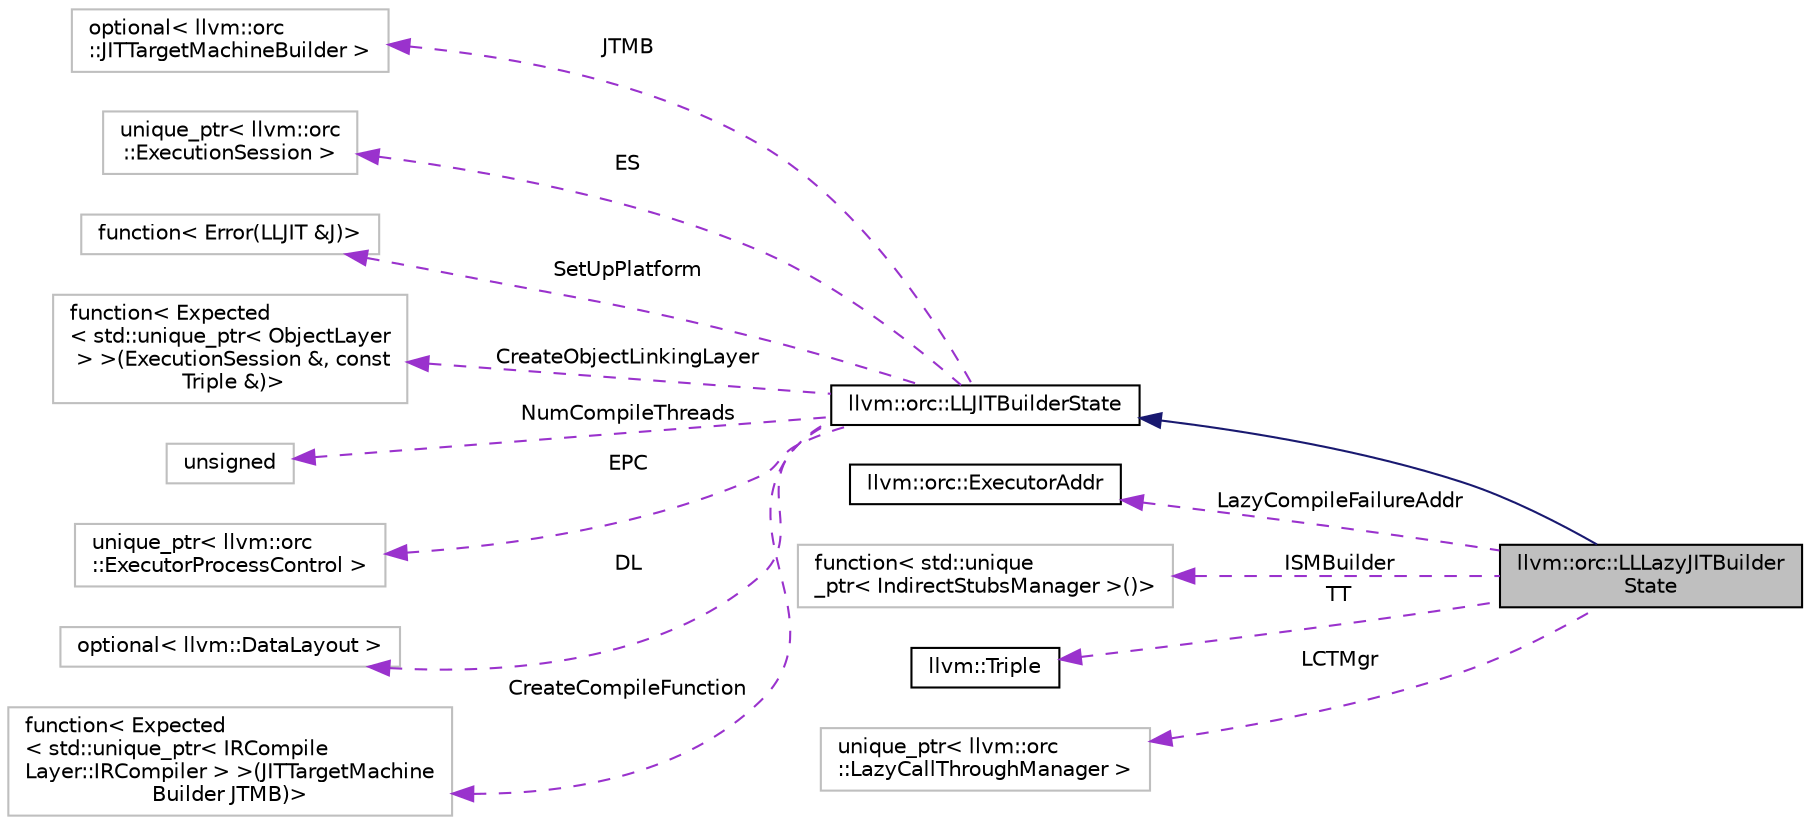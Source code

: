 digraph "llvm::orc::LLLazyJITBuilderState"
{
 // LATEX_PDF_SIZE
  bgcolor="transparent";
  edge [fontname="Helvetica",fontsize="10",labelfontname="Helvetica",labelfontsize="10"];
  node [fontname="Helvetica",fontsize="10",shape=record];
  rankdir="LR";
  Node1 [label="llvm::orc::LLLazyJITBuilder\lState",height=0.2,width=0.4,color="black", fillcolor="grey75", style="filled", fontcolor="black",tooltip=" "];
  Node2 -> Node1 [dir="back",color="midnightblue",fontsize="10",style="solid",fontname="Helvetica"];
  Node2 [label="llvm::orc::LLJITBuilderState",height=0.2,width=0.4,color="black",URL="$classllvm_1_1orc_1_1LLJITBuilderState.html",tooltip=" "];
  Node3 -> Node2 [dir="back",color="darkorchid3",fontsize="10",style="dashed",label=" JTMB" ,fontname="Helvetica"];
  Node3 [label="optional\< llvm::orc\l::JITTargetMachineBuilder \>",height=0.2,width=0.4,color="grey75",tooltip=" "];
  Node4 -> Node2 [dir="back",color="darkorchid3",fontsize="10",style="dashed",label=" ES" ,fontname="Helvetica"];
  Node4 [label="unique_ptr\< llvm::orc\l::ExecutionSession \>",height=0.2,width=0.4,color="grey75",tooltip=" "];
  Node5 -> Node2 [dir="back",color="darkorchid3",fontsize="10",style="dashed",label=" SetUpPlatform" ,fontname="Helvetica"];
  Node5 [label="function\< Error(LLJIT &J)\>",height=0.2,width=0.4,color="grey75",tooltip=" "];
  Node6 -> Node2 [dir="back",color="darkorchid3",fontsize="10",style="dashed",label=" CreateObjectLinkingLayer" ,fontname="Helvetica"];
  Node6 [label="function\< Expected\l\< std::unique_ptr\< ObjectLayer\l \> \>(ExecutionSession &, const\l Triple &)\>",height=0.2,width=0.4,color="grey75",tooltip=" "];
  Node7 -> Node2 [dir="back",color="darkorchid3",fontsize="10",style="dashed",label=" NumCompileThreads" ,fontname="Helvetica"];
  Node7 [label="unsigned",height=0.2,width=0.4,color="grey75",tooltip=" "];
  Node8 -> Node2 [dir="back",color="darkorchid3",fontsize="10",style="dashed",label=" EPC" ,fontname="Helvetica"];
  Node8 [label="unique_ptr\< llvm::orc\l::ExecutorProcessControl \>",height=0.2,width=0.4,color="grey75",tooltip=" "];
  Node9 -> Node2 [dir="back",color="darkorchid3",fontsize="10",style="dashed",label=" DL" ,fontname="Helvetica"];
  Node9 [label="optional\< llvm::DataLayout \>",height=0.2,width=0.4,color="grey75",tooltip=" "];
  Node10 -> Node2 [dir="back",color="darkorchid3",fontsize="10",style="dashed",label=" CreateCompileFunction" ,fontname="Helvetica"];
  Node10 [label="function\< Expected\l\< std::unique_ptr\< IRCompile\lLayer::IRCompiler \> \>(JITTargetMachine\lBuilder JTMB)\>",height=0.2,width=0.4,color="grey75",tooltip=" "];
  Node11 -> Node1 [dir="back",color="darkorchid3",fontsize="10",style="dashed",label=" LazyCompileFailureAddr" ,fontname="Helvetica"];
  Node11 [label="llvm::orc::ExecutorAddr",height=0.2,width=0.4,color="black",URL="$classllvm_1_1orc_1_1ExecutorAddr.html",tooltip="Represents an address in the executor process."];
  Node12 -> Node1 [dir="back",color="darkorchid3",fontsize="10",style="dashed",label=" ISMBuilder" ,fontname="Helvetica"];
  Node12 [label="function\< std::unique\l_ptr\< IndirectStubsManager \>()\>",height=0.2,width=0.4,color="grey75",tooltip=" "];
  Node13 -> Node1 [dir="back",color="darkorchid3",fontsize="10",style="dashed",label=" TT" ,fontname="Helvetica"];
  Node13 [label="llvm::Triple",height=0.2,width=0.4,color="black",URL="$classllvm_1_1Triple.html",tooltip="Triple - Helper class for working with autoconf configuration names."];
  Node14 -> Node1 [dir="back",color="darkorchid3",fontsize="10",style="dashed",label=" LCTMgr" ,fontname="Helvetica"];
  Node14 [label="unique_ptr\< llvm::orc\l::LazyCallThroughManager \>",height=0.2,width=0.4,color="grey75",tooltip=" "];
}

